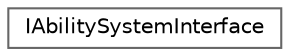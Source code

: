 digraph "Graphical Class Hierarchy"
{
 // INTERACTIVE_SVG=YES
 // LATEX_PDF_SIZE
  bgcolor="transparent";
  edge [fontname=Helvetica,fontsize=10,labelfontname=Helvetica,labelfontsize=10];
  node [fontname=Helvetica,fontsize=10,shape=box,height=0.2,width=0.4];
  rankdir="LR";
  Node0 [id="Node000000",label="IAbilitySystemInterface",height=0.2,width=0.4,color="grey40", fillcolor="white", style="filled",URL="$d1/dc6/classIAbilitySystemInterface.html",tooltip="Interface for actors that expose access to an ability system component."];
}

